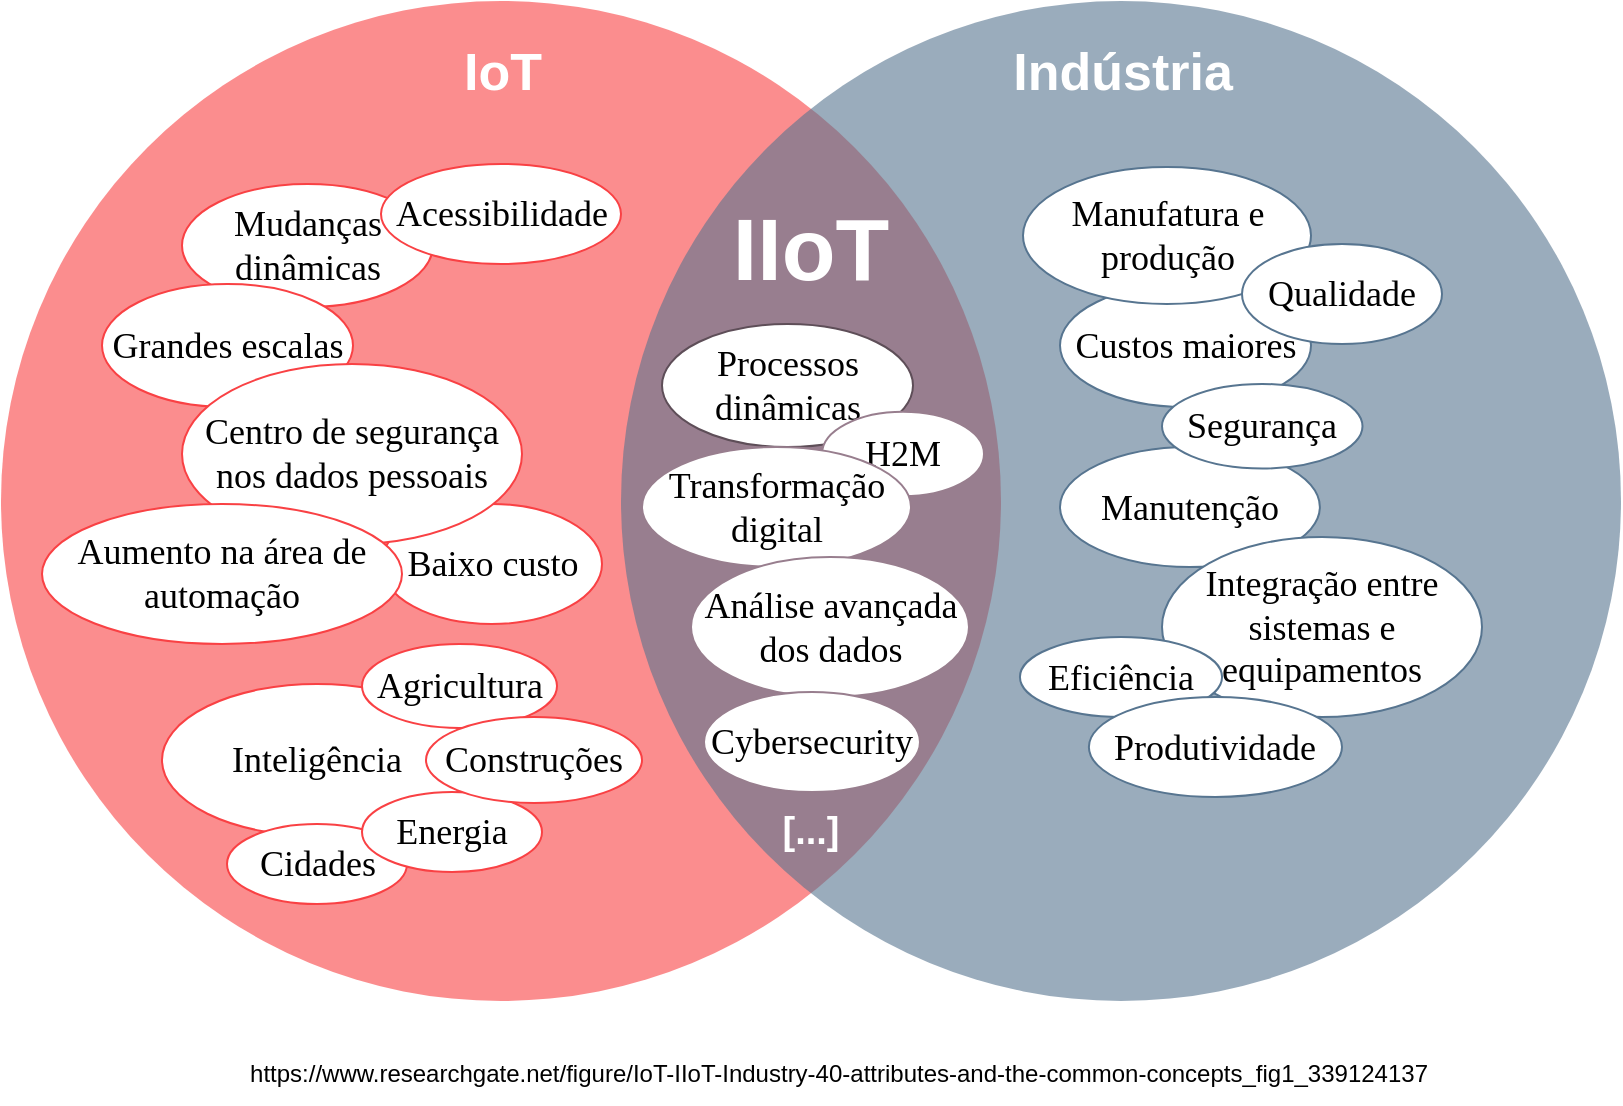 <mxfile version="21.1.2" type="device">
  <diagram id="3228e29e-7158-1315-38df-8450db1d8a1d" name="Page-1">
    <mxGraphModel dx="1434" dy="875" grid="1" gridSize="10" guides="1" tooltips="1" connect="1" arrows="1" fold="1" page="1" pageScale="1" pageWidth="1169" pageHeight="827" background="none" math="0" shadow="0">
      <root>
        <mxCell id="0" />
        <mxCell id="1" parent="0" />
        <mxCell id="21532" value="" style="ellipse;fillColor=#F94144;opacity=60;strokeColor=none;html=1;fontColor=#FFFFFF;" parent="1" vertex="1">
          <mxGeometry x="179.5" y="18.5" width="500" height="500" as="geometry" />
        </mxCell>
        <mxCell id="21533" value="" style="ellipse;fillColor=#577590;opacity=60;strokeColor=none;html=1;fontColor=#FFFFFF;" parent="1" vertex="1">
          <mxGeometry x="489.5" y="18.5" width="500" height="500" as="geometry" />
        </mxCell>
        <mxCell id="LkgTlQ-h3fgjBfkMTa6D-21533" value="&lt;span style=&quot;font-size: 26px;&quot;&gt;IoT&lt;/span&gt;" style="text;fontSize=26;align=center;verticalAlign=middle;html=1;fontColor=#FFFFFF;fontFamily=Helvetica;fontStyle=1" parent="1" vertex="1">
          <mxGeometry x="334.5" y="18.5" width="190" height="70" as="geometry" />
        </mxCell>
        <mxCell id="LkgTlQ-h3fgjBfkMTa6D-21534" value="&lt;span&gt;&lt;font style=&quot;font-size: 44px;&quot;&gt;IIoT&lt;/font&gt;&lt;/span&gt;" style="text;align=center;html=1;fontColor=#FFFFFF;fontSize=16;strokeColor=none;fontStyle=1;fontFamily=Helvetica;" parent="1" vertex="1">
          <mxGeometry x="544" y="110" width="80.5" height="60" as="geometry" />
        </mxCell>
        <mxCell id="LkgTlQ-h3fgjBfkMTa6D-21535" value="Mudanças dinâmicas" style="ellipse;whiteSpace=wrap;html=1;strokeColor=#F94144;fontSize=18;fontFamily=Garamond;" parent="1" vertex="1">
          <mxGeometry x="270" y="110" width="125.5" height="61.5" as="geometry" />
        </mxCell>
        <mxCell id="LkgTlQ-h3fgjBfkMTa6D-21536" value="&lt;span style=&quot;font-size: 26px;&quot;&gt;Indústria&lt;/span&gt;" style="text;fontSize=26;align=center;verticalAlign=middle;html=1;fontColor=#FFFFFF;fontFamily=Helvetica;fontStyle=1" parent="1" vertex="1">
          <mxGeometry x="644.5" y="18.5" width="190" height="70" as="geometry" />
        </mxCell>
        <mxCell id="LkgTlQ-h3fgjBfkMTa6D-21537" value="Grandes escalas" style="ellipse;whiteSpace=wrap;html=1;strokeColor=#F94144;fontSize=18;fontFamily=Garamond;" parent="1" vertex="1">
          <mxGeometry x="230" y="160" width="125.5" height="61.5" as="geometry" />
        </mxCell>
        <mxCell id="LkgTlQ-h3fgjBfkMTa6D-21539" value="Baixo custo" style="ellipse;whiteSpace=wrap;html=1;strokeColor=#F94144;fontSize=18;fontFamily=Garamond;" parent="1" vertex="1">
          <mxGeometry x="369.5" y="270" width="110.5" height="60" as="geometry" />
        </mxCell>
        <mxCell id="LkgTlQ-h3fgjBfkMTa6D-21538" value="Centro de segurança nos dados pessoais" style="ellipse;whiteSpace=wrap;html=1;strokeColor=#F94144;fontSize=18;fontFamily=Garamond;" parent="1" vertex="1">
          <mxGeometry x="270" y="200" width="170" height="90" as="geometry" />
        </mxCell>
        <mxCell id="LkgTlQ-h3fgjBfkMTa6D-21540" value="Aumento na área de automação" style="ellipse;whiteSpace=wrap;html=1;strokeColor=#F94144;fontSize=18;fontFamily=Garamond;" parent="1" vertex="1">
          <mxGeometry x="200" y="270" width="180" height="70" as="geometry" />
        </mxCell>
        <mxCell id="LkgTlQ-h3fgjBfkMTa6D-21541" value="Acessibilidade" style="ellipse;whiteSpace=wrap;html=1;strokeColor=#F94144;fontSize=18;fontFamily=Garamond;" parent="1" vertex="1">
          <mxGeometry x="369.5" y="100" width="120" height="50" as="geometry" />
        </mxCell>
        <mxCell id="LkgTlQ-h3fgjBfkMTa6D-21542" value="Inteligência" style="ellipse;whiteSpace=wrap;html=1;strokeColor=#F94144;fontSize=18;fontFamily=Garamond;" parent="1" vertex="1">
          <mxGeometry x="260" y="360" width="155" height="76" as="geometry" />
        </mxCell>
        <mxCell id="LkgTlQ-h3fgjBfkMTa6D-21543" value="Cidades" style="ellipse;whiteSpace=wrap;html=1;strokeColor=#F94144;fontSize=18;fontFamily=Garamond;" parent="1" vertex="1">
          <mxGeometry x="292.5" y="430" width="90" height="40" as="geometry" />
        </mxCell>
        <mxCell id="LkgTlQ-h3fgjBfkMTa6D-21544" value="Energia" style="ellipse;whiteSpace=wrap;html=1;strokeColor=#F94144;fontSize=18;fontFamily=Garamond;" parent="1" vertex="1">
          <mxGeometry x="360" y="414" width="90" height="40" as="geometry" />
        </mxCell>
        <mxCell id="LkgTlQ-h3fgjBfkMTa6D-21545" value="Agricultura" style="ellipse;whiteSpace=wrap;html=1;strokeColor=#F94144;fontSize=18;fontFamily=Garamond;" parent="1" vertex="1">
          <mxGeometry x="360" y="340" width="97.5" height="42" as="geometry" />
        </mxCell>
        <mxCell id="LkgTlQ-h3fgjBfkMTa6D-21546" value="Construções" style="ellipse;whiteSpace=wrap;html=1;strokeColor=#F94144;fontSize=18;fontFamily=Garamond;" parent="1" vertex="1">
          <mxGeometry x="392" y="376.5" width="108" height="43" as="geometry" />
        </mxCell>
        <mxCell id="LkgTlQ-h3fgjBfkMTa6D-21548" value="&lt;span style=&quot;font-size: 19px;&quot;&gt;[...]&lt;/span&gt;" style="text;fontSize=19;align=center;verticalAlign=middle;html=1;fontColor=#FFFFFF;fontFamily=Helvetica;fontStyle=1" parent="1" vertex="1">
          <mxGeometry x="489.25" y="399" width="190" height="70" as="geometry" />
        </mxCell>
        <mxCell id="LkgTlQ-h3fgjBfkMTa6D-21549" value="Processos dinâmicas" style="ellipse;whiteSpace=wrap;html=1;strokeColor=#5E4E58;fontSize=18;fontFamily=Garamond;" parent="1" vertex="1">
          <mxGeometry x="510" y="180" width="125.5" height="61.5" as="geometry" />
        </mxCell>
        <mxCell id="LkgTlQ-h3fgjBfkMTa6D-21550" value="Custos maiores" style="ellipse;whiteSpace=wrap;html=1;strokeColor=#577590;fontSize=18;fontFamily=Garamond;" parent="1" vertex="1">
          <mxGeometry x="709" y="160" width="125.5" height="61.5" as="geometry" />
        </mxCell>
        <mxCell id="LkgTlQ-h3fgjBfkMTa6D-21551" value="H2M" style="ellipse;whiteSpace=wrap;html=1;strokeColor=#987e8e;fontSize=18;fontFamily=Garamond;" parent="1" vertex="1">
          <mxGeometry x="590" y="223.88" width="81" height="42.25" as="geometry" />
        </mxCell>
        <mxCell id="LkgTlQ-h3fgjBfkMTa6D-21552" value="Manutenção" style="ellipse;whiteSpace=wrap;html=1;strokeColor=#577590;fontSize=18;fontFamily=Garamond;" parent="1" vertex="1">
          <mxGeometry x="709" y="241.5" width="129.94" height="60" as="geometry" />
        </mxCell>
        <mxCell id="LkgTlQ-h3fgjBfkMTa6D-21553" value="Manufatura e produção" style="ellipse;whiteSpace=wrap;html=1;strokeColor=#577590;fontSize=18;fontFamily=Garamond;" parent="1" vertex="1">
          <mxGeometry x="690.5" y="101.5" width="144" height="68.5" as="geometry" />
        </mxCell>
        <mxCell id="LkgTlQ-h3fgjBfkMTa6D-21554" value="Qualidade" style="ellipse;whiteSpace=wrap;html=1;strokeColor=#577590;fontSize=18;fontFamily=Garamond;" parent="1" vertex="1">
          <mxGeometry x="800" y="140" width="100" height="50" as="geometry" />
        </mxCell>
        <mxCell id="LkgTlQ-h3fgjBfkMTa6D-21555" value="Segurança" style="ellipse;whiteSpace=wrap;html=1;strokeColor=#577590;fontSize=18;fontFamily=Garamond;" parent="1" vertex="1">
          <mxGeometry x="760" y="210" width="100.25" height="42.25" as="geometry" />
        </mxCell>
        <mxCell id="LkgTlQ-h3fgjBfkMTa6D-21556" value="Integração entre sistemas e equipamentos" style="ellipse;whiteSpace=wrap;html=1;strokeColor=#577590;fontSize=18;fontFamily=Garamond;" parent="1" vertex="1">
          <mxGeometry x="760" y="286.5" width="160" height="90" as="geometry" />
        </mxCell>
        <mxCell id="LkgTlQ-h3fgjBfkMTa6D-21557" value="Eficiência" style="ellipse;whiteSpace=wrap;html=1;strokeColor=#577590;fontSize=18;fontFamily=Garamond;" parent="1" vertex="1">
          <mxGeometry x="688.97" y="336.5" width="101.06" height="40" as="geometry" />
        </mxCell>
        <mxCell id="LkgTlQ-h3fgjBfkMTa6D-21558" value="Produtividade" style="ellipse;whiteSpace=wrap;html=1;strokeColor=#577590;fontSize=18;fontFamily=Garamond;" parent="1" vertex="1">
          <mxGeometry x="723.44" y="366.5" width="126.56" height="50" as="geometry" />
        </mxCell>
        <mxCell id="LkgTlQ-h3fgjBfkMTa6D-21559" value="Transformação digital" style="ellipse;whiteSpace=wrap;html=1;strokeColor=#987e8e;fontSize=18;fontFamily=Garamond;" parent="1" vertex="1">
          <mxGeometry x="500" y="241.5" width="134.5" height="60" as="geometry" />
        </mxCell>
        <mxCell id="LkgTlQ-h3fgjBfkMTa6D-21560" value="Análise avançada dos dados" style="ellipse;whiteSpace=wrap;html=1;strokeColor=#987e8e;fontSize=18;fontFamily=Garamond;" parent="1" vertex="1">
          <mxGeometry x="524.5" y="296.5" width="139" height="70" as="geometry" />
        </mxCell>
        <mxCell id="LkgTlQ-h3fgjBfkMTa6D-21561" value="Cybersecurity" style="ellipse;whiteSpace=wrap;html=1;strokeColor=#987e8e;fontSize=18;fontFamily=Garamond;" parent="1" vertex="1">
          <mxGeometry x="531" y="364" width="108" height="50" as="geometry" />
        </mxCell>
        <mxCell id="NC7HE4Ybwl3dUYUQMyHD-21533" value="https://www.researchgate.net/figure/IoT-IIoT-Industry-40-attributes-and-the-common-concepts_fig1_339124137" style="text;html=1;align=center;verticalAlign=middle;resizable=0;points=[];autosize=1;strokeColor=none;fillColor=none;" parent="1" vertex="1">
          <mxGeometry x="292.5" y="540" width="610" height="30" as="geometry" />
        </mxCell>
      </root>
    </mxGraphModel>
  </diagram>
</mxfile>
